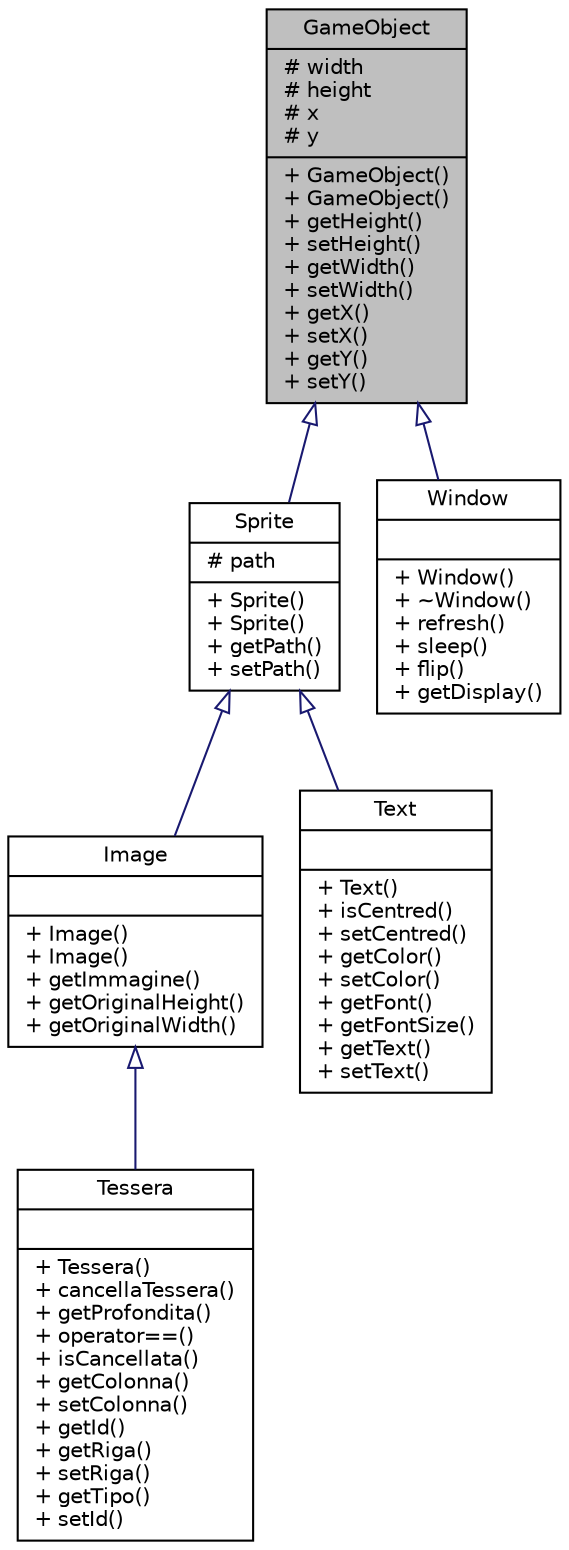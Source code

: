 digraph "GameObject"
{
  edge [fontname="Helvetica",fontsize="10",labelfontname="Helvetica",labelfontsize="10"];
  node [fontname="Helvetica",fontsize="10",shape=record];
  Node0 [label="{GameObject\n|# width\l# height\l# x\l# y\l|+ GameObject()\l+ GameObject()\l+ getHeight()\l+ setHeight()\l+ getWidth()\l+ setWidth()\l+ getX()\l+ setX()\l+ getY()\l+ setY()\l}",height=0.2,width=0.4,color="black", fillcolor="grey75", style="filled", fontcolor="black"];
  Node0 -> Node1 [dir="back",color="midnightblue",fontsize="10",style="solid",arrowtail="onormal",fontname="Helvetica"];
  Node1 [label="{Sprite\n|# path\l|+ Sprite()\l+ Sprite()\l+ getPath()\l+ setPath()\l}",height=0.2,width=0.4,color="black", fillcolor="white", style="filled",URL="$class_sprite.html"];
  Node1 -> Node2 [dir="back",color="midnightblue",fontsize="10",style="solid",arrowtail="onormal",fontname="Helvetica"];
  Node2 [label="{Image\n||+ Image()\l+ Image()\l+ getImmagine()\l+ getOriginalHeight()\l+ getOriginalWidth()\l}",height=0.2,width=0.4,color="black", fillcolor="white", style="filled",URL="$class_image.html"];
  Node2 -> Node3 [dir="back",color="midnightblue",fontsize="10",style="solid",arrowtail="onormal",fontname="Helvetica"];
  Node3 [label="{Tessera\n||+ Tessera()\l+ cancellaTessera()\l+ getProfondita()\l+ operator==()\l+ isCancellata()\l+ getColonna()\l+ setColonna()\l+ getId()\l+ getRiga()\l+ setRiga()\l+ getTipo()\l+ setId()\l}",height=0.2,width=0.4,color="black", fillcolor="white", style="filled",URL="$class_tessera.html"];
  Node1 -> Node4 [dir="back",color="midnightblue",fontsize="10",style="solid",arrowtail="onormal",fontname="Helvetica"];
  Node4 [label="{Text\n||+ Text()\l+ isCentred()\l+ setCentred()\l+ getColor()\l+ setColor()\l+ getFont()\l+ getFontSize()\l+ getText()\l+ setText()\l}",height=0.2,width=0.4,color="black", fillcolor="white", style="filled",URL="$class_text.html"];
  Node0 -> Node5 [dir="back",color="midnightblue",fontsize="10",style="solid",arrowtail="onormal",fontname="Helvetica"];
  Node5 [label="{Window\n||+ Window()\l+ ~Window()\l+ refresh()\l+ sleep()\l+ flip()\l+ getDisplay()\l}",height=0.2,width=0.4,color="black", fillcolor="white", style="filled",URL="$class_window.html"];
}
